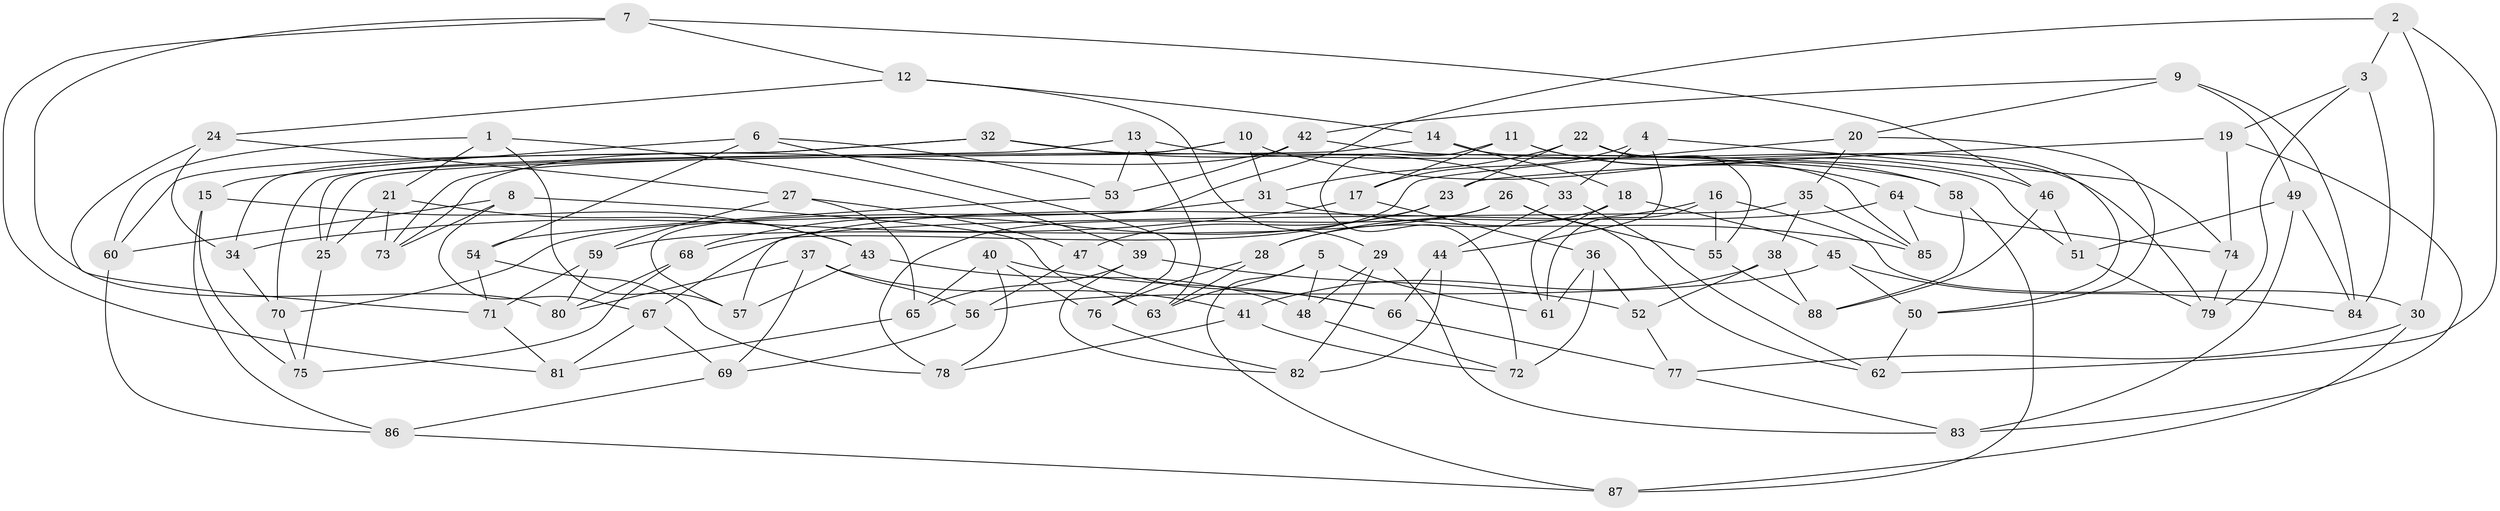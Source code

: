 // coarse degree distribution, {4: 0.6363636363636364, 10: 0.045454545454545456, 6: 0.045454545454545456, 9: 0.06818181818181818, 11: 0.045454545454545456, 7: 0.045454545454545456, 8: 0.045454545454545456, 3: 0.06818181818181818}
// Generated by graph-tools (version 1.1) at 2025/53/03/04/25 22:53:39]
// undirected, 88 vertices, 176 edges
graph export_dot {
  node [color=gray90,style=filled];
  1;
  2;
  3;
  4;
  5;
  6;
  7;
  8;
  9;
  10;
  11;
  12;
  13;
  14;
  15;
  16;
  17;
  18;
  19;
  20;
  21;
  22;
  23;
  24;
  25;
  26;
  27;
  28;
  29;
  30;
  31;
  32;
  33;
  34;
  35;
  36;
  37;
  38;
  39;
  40;
  41;
  42;
  43;
  44;
  45;
  46;
  47;
  48;
  49;
  50;
  51;
  52;
  53;
  54;
  55;
  56;
  57;
  58;
  59;
  60;
  61;
  62;
  63;
  64;
  65;
  66;
  67;
  68;
  69;
  70;
  71;
  72;
  73;
  74;
  75;
  76;
  77;
  78;
  79;
  80;
  81;
  82;
  83;
  84;
  85;
  86;
  87;
  88;
  1 -- 60;
  1 -- 21;
  1 -- 39;
  1 -- 57;
  2 -- 30;
  2 -- 3;
  2 -- 62;
  2 -- 57;
  3 -- 79;
  3 -- 19;
  3 -- 84;
  4 -- 17;
  4 -- 74;
  4 -- 33;
  4 -- 44;
  5 -- 48;
  5 -- 63;
  5 -- 87;
  5 -- 61;
  6 -- 53;
  6 -- 54;
  6 -- 76;
  6 -- 15;
  7 -- 80;
  7 -- 81;
  7 -- 46;
  7 -- 12;
  8 -- 67;
  8 -- 73;
  8 -- 63;
  8 -- 60;
  9 -- 20;
  9 -- 49;
  9 -- 42;
  9 -- 84;
  10 -- 25;
  10 -- 31;
  10 -- 73;
  10 -- 46;
  11 -- 58;
  11 -- 72;
  11 -- 64;
  11 -- 17;
  12 -- 29;
  12 -- 24;
  12 -- 14;
  13 -- 58;
  13 -- 63;
  13 -- 53;
  13 -- 70;
  14 -- 18;
  14 -- 79;
  14 -- 25;
  15 -- 75;
  15 -- 86;
  15 -- 43;
  16 -- 55;
  16 -- 30;
  16 -- 28;
  16 -- 61;
  17 -- 36;
  17 -- 34;
  18 -- 28;
  18 -- 61;
  18 -- 45;
  19 -- 83;
  19 -- 23;
  19 -- 74;
  20 -- 68;
  20 -- 50;
  20 -- 35;
  21 -- 43;
  21 -- 73;
  21 -- 25;
  22 -- 31;
  22 -- 55;
  22 -- 23;
  22 -- 50;
  23 -- 68;
  23 -- 47;
  24 -- 71;
  24 -- 27;
  24 -- 34;
  25 -- 75;
  26 -- 78;
  26 -- 55;
  26 -- 62;
  26 -- 59;
  27 -- 59;
  27 -- 65;
  27 -- 47;
  28 -- 76;
  28 -- 63;
  29 -- 83;
  29 -- 82;
  29 -- 48;
  30 -- 87;
  30 -- 77;
  31 -- 85;
  31 -- 70;
  32 -- 51;
  32 -- 60;
  32 -- 34;
  32 -- 33;
  33 -- 44;
  33 -- 62;
  34 -- 70;
  35 -- 85;
  35 -- 38;
  35 -- 57;
  36 -- 61;
  36 -- 72;
  36 -- 52;
  37 -- 80;
  37 -- 41;
  37 -- 56;
  37 -- 69;
  38 -- 41;
  38 -- 52;
  38 -- 88;
  39 -- 65;
  39 -- 52;
  39 -- 82;
  40 -- 76;
  40 -- 78;
  40 -- 65;
  40 -- 66;
  41 -- 78;
  41 -- 72;
  42 -- 85;
  42 -- 73;
  42 -- 53;
  43 -- 48;
  43 -- 57;
  44 -- 66;
  44 -- 82;
  45 -- 84;
  45 -- 50;
  45 -- 56;
  46 -- 51;
  46 -- 88;
  47 -- 56;
  47 -- 66;
  48 -- 72;
  49 -- 83;
  49 -- 51;
  49 -- 84;
  50 -- 62;
  51 -- 79;
  52 -- 77;
  53 -- 54;
  54 -- 71;
  54 -- 78;
  55 -- 88;
  56 -- 69;
  58 -- 87;
  58 -- 88;
  59 -- 71;
  59 -- 80;
  60 -- 86;
  64 -- 67;
  64 -- 74;
  64 -- 85;
  65 -- 81;
  66 -- 77;
  67 -- 69;
  67 -- 81;
  68 -- 80;
  68 -- 75;
  69 -- 86;
  70 -- 75;
  71 -- 81;
  74 -- 79;
  76 -- 82;
  77 -- 83;
  86 -- 87;
}
